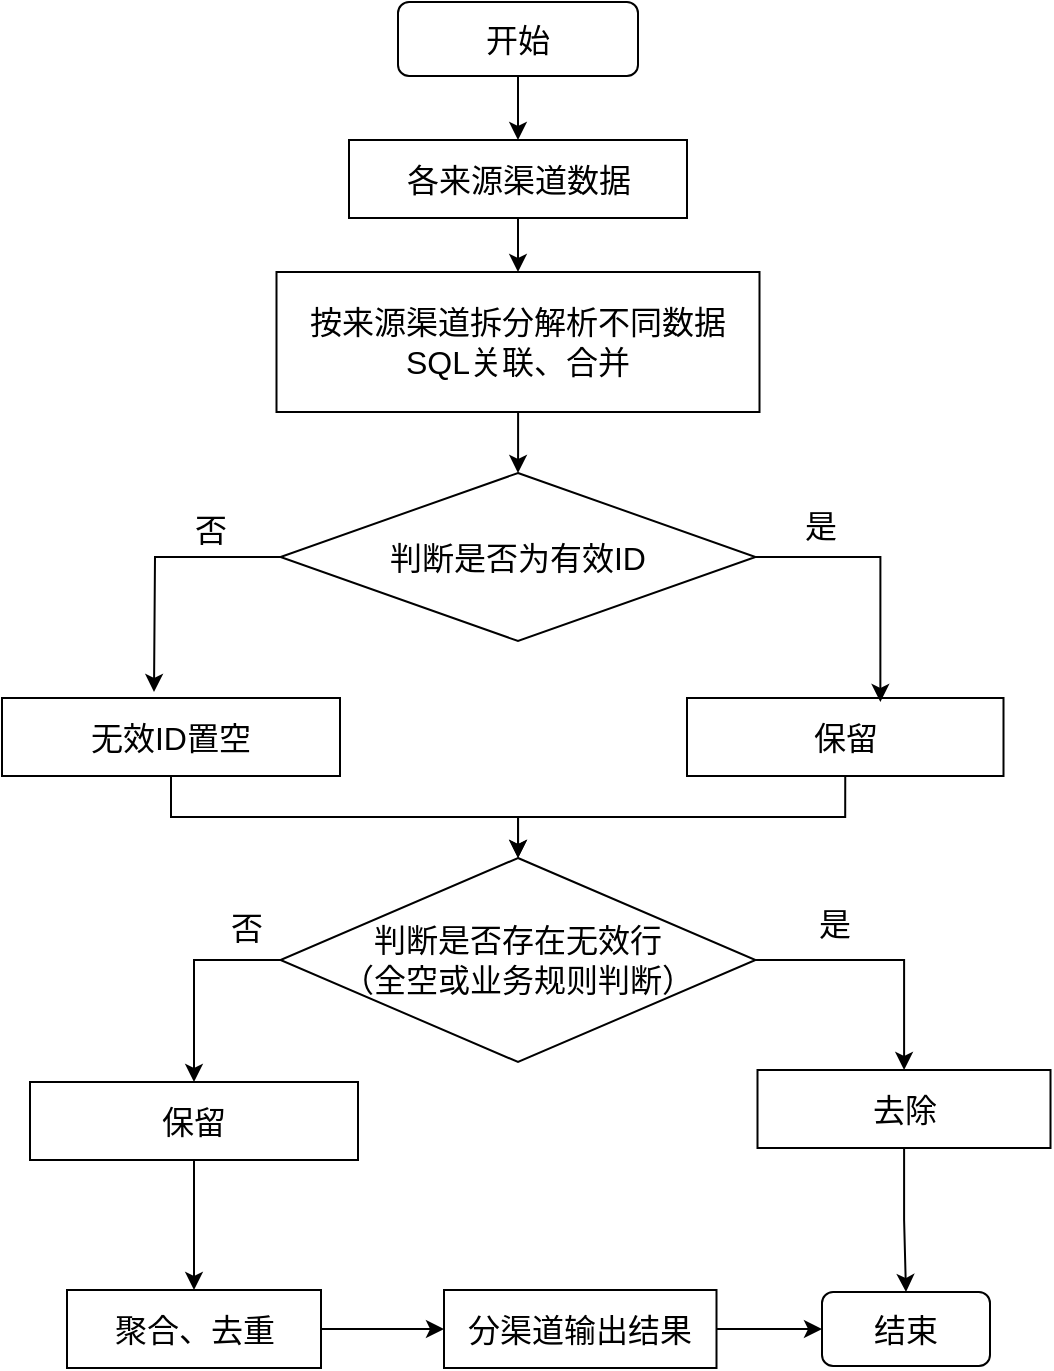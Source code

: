 <mxfile version="18.0.2" type="github">
  <diagram id="C5RBs43oDa-KdzZeNtuy" name="Page-1">
    <mxGraphModel dx="1550" dy="867" grid="0" gridSize="10" guides="1" tooltips="1" connect="1" arrows="1" fold="1" page="1" pageScale="1" pageWidth="827" pageHeight="1169" math="0" shadow="0">
      <root>
        <mxCell id="WIyWlLk6GJQsqaUBKTNV-0" />
        <mxCell id="WIyWlLk6GJQsqaUBKTNV-1" parent="WIyWlLk6GJQsqaUBKTNV-0" />
        <mxCell id="LLp7_ZBDbSgTNzVjL1ax-18" style="edgeStyle=orthogonalEdgeStyle;rounded=0;orthogonalLoop=1;jettySize=auto;html=1;exitX=0.5;exitY=1;exitDx=0;exitDy=0;entryX=0.5;entryY=0;entryDx=0;entryDy=0;fontSize=16;" edge="1" parent="WIyWlLk6GJQsqaUBKTNV-1" source="LLp7_ZBDbSgTNzVjL1ax-0" target="LLp7_ZBDbSgTNzVjL1ax-1">
          <mxGeometry relative="1" as="geometry" />
        </mxCell>
        <mxCell id="LLp7_ZBDbSgTNzVjL1ax-0" value="&lt;font style=&quot;font-size: 16px;&quot;&gt;开始&lt;/font&gt;" style="rounded=1;whiteSpace=wrap;html=1;" vertex="1" parent="WIyWlLk6GJQsqaUBKTNV-1">
          <mxGeometry x="342" y="77" width="120" height="37" as="geometry" />
        </mxCell>
        <mxCell id="LLp7_ZBDbSgTNzVjL1ax-19" style="edgeStyle=orthogonalEdgeStyle;rounded=0;orthogonalLoop=1;jettySize=auto;html=1;entryX=0.5;entryY=0;entryDx=0;entryDy=0;fontSize=16;" edge="1" parent="WIyWlLk6GJQsqaUBKTNV-1" source="LLp7_ZBDbSgTNzVjL1ax-1" target="LLp7_ZBDbSgTNzVjL1ax-2">
          <mxGeometry relative="1" as="geometry" />
        </mxCell>
        <mxCell id="LLp7_ZBDbSgTNzVjL1ax-1" value="&lt;font style=&quot;font-size: 16px;&quot;&gt;各来源渠道数据&lt;/font&gt;" style="rounded=0;whiteSpace=wrap;html=1;" vertex="1" parent="WIyWlLk6GJQsqaUBKTNV-1">
          <mxGeometry x="317.5" y="146" width="169" height="39" as="geometry" />
        </mxCell>
        <mxCell id="LLp7_ZBDbSgTNzVjL1ax-20" style="edgeStyle=orthogonalEdgeStyle;rounded=0;orthogonalLoop=1;jettySize=auto;html=1;entryX=0.5;entryY=0;entryDx=0;entryDy=0;fontSize=16;" edge="1" parent="WIyWlLk6GJQsqaUBKTNV-1" source="LLp7_ZBDbSgTNzVjL1ax-2" target="LLp7_ZBDbSgTNzVjL1ax-11">
          <mxGeometry relative="1" as="geometry" />
        </mxCell>
        <mxCell id="LLp7_ZBDbSgTNzVjL1ax-2" value="&lt;font style=&quot;font-size: 16px;&quot;&gt;按来源渠道拆分解析不同数据&lt;br&gt;SQL关联、合并&lt;br&gt;&lt;/font&gt;" style="rounded=0;whiteSpace=wrap;html=1;" vertex="1" parent="WIyWlLk6GJQsqaUBKTNV-1">
          <mxGeometry x="281.25" y="212" width="241.5" height="70" as="geometry" />
        </mxCell>
        <mxCell id="LLp7_ZBDbSgTNzVjL1ax-26" style="edgeStyle=orthogonalEdgeStyle;rounded=0;orthogonalLoop=1;jettySize=auto;html=1;exitX=0.5;exitY=1;exitDx=0;exitDy=0;entryX=0.5;entryY=0;entryDx=0;entryDy=0;fontSize=16;" edge="1" parent="WIyWlLk6GJQsqaUBKTNV-1" source="LLp7_ZBDbSgTNzVjL1ax-3" target="LLp7_ZBDbSgTNzVjL1ax-12">
          <mxGeometry relative="1" as="geometry" />
        </mxCell>
        <mxCell id="LLp7_ZBDbSgTNzVjL1ax-3" value="&lt;font style=&quot;font-size: 16px;&quot;&gt;无效ID置空&lt;/font&gt;" style="rounded=0;whiteSpace=wrap;html=1;" vertex="1" parent="WIyWlLk6GJQsqaUBKTNV-1">
          <mxGeometry x="144" y="425" width="169" height="39" as="geometry" />
        </mxCell>
        <mxCell id="LLp7_ZBDbSgTNzVjL1ax-17" style="edgeStyle=orthogonalEdgeStyle;rounded=0;orthogonalLoop=1;jettySize=auto;html=1;entryX=0;entryY=0.5;entryDx=0;entryDy=0;fontSize=16;" edge="1" parent="WIyWlLk6GJQsqaUBKTNV-1" source="LLp7_ZBDbSgTNzVjL1ax-4" target="LLp7_ZBDbSgTNzVjL1ax-10">
          <mxGeometry relative="1" as="geometry" />
        </mxCell>
        <mxCell id="LLp7_ZBDbSgTNzVjL1ax-4" value="&lt;font style=&quot;font-size: 16px;&quot;&gt;分渠道输出结果&lt;/font&gt;" style="rounded=0;whiteSpace=wrap;html=1;" vertex="1" parent="WIyWlLk6GJQsqaUBKTNV-1">
          <mxGeometry x="365" y="721" width="136.25" height="39" as="geometry" />
        </mxCell>
        <mxCell id="LLp7_ZBDbSgTNzVjL1ax-15" style="edgeStyle=orthogonalEdgeStyle;rounded=0;orthogonalLoop=1;jettySize=auto;html=1;exitX=0.5;exitY=1;exitDx=0;exitDy=0;entryX=0.5;entryY=0;entryDx=0;entryDy=0;fontSize=16;" edge="1" parent="WIyWlLk6GJQsqaUBKTNV-1" source="LLp7_ZBDbSgTNzVjL1ax-5" target="LLp7_ZBDbSgTNzVjL1ax-6">
          <mxGeometry relative="1" as="geometry" />
        </mxCell>
        <mxCell id="LLp7_ZBDbSgTNzVjL1ax-5" value="&lt;font style=&quot;font-size: 16px;&quot;&gt;保留&lt;/font&gt;" style="rounded=0;whiteSpace=wrap;html=1;" vertex="1" parent="WIyWlLk6GJQsqaUBKTNV-1">
          <mxGeometry x="158" y="617" width="164" height="39" as="geometry" />
        </mxCell>
        <mxCell id="LLp7_ZBDbSgTNzVjL1ax-16" style="edgeStyle=orthogonalEdgeStyle;rounded=0;orthogonalLoop=1;jettySize=auto;html=1;exitX=1;exitY=0.5;exitDx=0;exitDy=0;entryX=0;entryY=0.5;entryDx=0;entryDy=0;fontSize=16;" edge="1" parent="WIyWlLk6GJQsqaUBKTNV-1" source="LLp7_ZBDbSgTNzVjL1ax-6" target="LLp7_ZBDbSgTNzVjL1ax-4">
          <mxGeometry relative="1" as="geometry" />
        </mxCell>
        <mxCell id="LLp7_ZBDbSgTNzVjL1ax-6" value="&lt;font style=&quot;font-size: 16px;&quot;&gt;聚合、去重&lt;/font&gt;" style="rounded=0;whiteSpace=wrap;html=1;" vertex="1" parent="WIyWlLk6GJQsqaUBKTNV-1">
          <mxGeometry x="176.5" y="721" width="127" height="39" as="geometry" />
        </mxCell>
        <mxCell id="LLp7_ZBDbSgTNzVjL1ax-25" style="edgeStyle=orthogonalEdgeStyle;rounded=0;orthogonalLoop=1;jettySize=auto;html=1;exitX=0.5;exitY=1;exitDx=0;exitDy=0;fontSize=16;" edge="1" parent="WIyWlLk6GJQsqaUBKTNV-1" source="LLp7_ZBDbSgTNzVjL1ax-8" target="LLp7_ZBDbSgTNzVjL1ax-12">
          <mxGeometry relative="1" as="geometry" />
        </mxCell>
        <mxCell id="LLp7_ZBDbSgTNzVjL1ax-8" value="&lt;font style=&quot;font-size: 16px;&quot;&gt;保留&lt;/font&gt;" style="rounded=0;whiteSpace=wrap;html=1;" vertex="1" parent="WIyWlLk6GJQsqaUBKTNV-1">
          <mxGeometry x="486.5" y="425" width="158.25" height="39" as="geometry" />
        </mxCell>
        <mxCell id="LLp7_ZBDbSgTNzVjL1ax-14" style="edgeStyle=orthogonalEdgeStyle;rounded=0;orthogonalLoop=1;jettySize=auto;html=1;entryX=0.5;entryY=0;entryDx=0;entryDy=0;fontSize=16;" edge="1" parent="WIyWlLk6GJQsqaUBKTNV-1" source="LLp7_ZBDbSgTNzVjL1ax-9" target="LLp7_ZBDbSgTNzVjL1ax-10">
          <mxGeometry relative="1" as="geometry" />
        </mxCell>
        <mxCell id="LLp7_ZBDbSgTNzVjL1ax-9" value="&lt;font style=&quot;font-size: 16px;&quot;&gt;去除&lt;/font&gt;" style="rounded=0;whiteSpace=wrap;html=1;" vertex="1" parent="WIyWlLk6GJQsqaUBKTNV-1">
          <mxGeometry x="521.75" y="611" width="146.5" height="39" as="geometry" />
        </mxCell>
        <mxCell id="LLp7_ZBDbSgTNzVjL1ax-10" value="&lt;font style=&quot;font-size: 16px;&quot;&gt;结束&lt;/font&gt;" style="rounded=1;whiteSpace=wrap;html=1;" vertex="1" parent="WIyWlLk6GJQsqaUBKTNV-1">
          <mxGeometry x="554" y="722" width="84" height="37" as="geometry" />
        </mxCell>
        <mxCell id="LLp7_ZBDbSgTNzVjL1ax-21" style="edgeStyle=orthogonalEdgeStyle;rounded=0;orthogonalLoop=1;jettySize=auto;html=1;fontSize=16;" edge="1" parent="WIyWlLk6GJQsqaUBKTNV-1" source="LLp7_ZBDbSgTNzVjL1ax-11">
          <mxGeometry relative="1" as="geometry">
            <mxPoint x="220" y="422" as="targetPoint" />
          </mxGeometry>
        </mxCell>
        <mxCell id="LLp7_ZBDbSgTNzVjL1ax-23" value="否" style="edgeLabel;html=1;align=center;verticalAlign=middle;resizable=0;points=[];fontSize=16;" vertex="1" connectable="0" parent="LLp7_ZBDbSgTNzVjL1ax-21">
          <mxGeometry x="-0.292" y="-3" relative="1" as="geometry">
            <mxPoint x="10" y="-11" as="offset" />
          </mxGeometry>
        </mxCell>
        <mxCell id="LLp7_ZBDbSgTNzVjL1ax-22" style="edgeStyle=orthogonalEdgeStyle;rounded=0;orthogonalLoop=1;jettySize=auto;html=1;exitX=1;exitY=0.5;exitDx=0;exitDy=0;entryX=0.611;entryY=0.051;entryDx=0;entryDy=0;entryPerimeter=0;fontSize=16;" edge="1" parent="WIyWlLk6GJQsqaUBKTNV-1" source="LLp7_ZBDbSgTNzVjL1ax-11" target="LLp7_ZBDbSgTNzVjL1ax-8">
          <mxGeometry relative="1" as="geometry" />
        </mxCell>
        <mxCell id="LLp7_ZBDbSgTNzVjL1ax-11" value="判断是否为有效ID" style="rhombus;whiteSpace=wrap;html=1;fontSize=16;" vertex="1" parent="WIyWlLk6GJQsqaUBKTNV-1">
          <mxGeometry x="283.25" y="312.5" width="237.5" height="84" as="geometry" />
        </mxCell>
        <mxCell id="LLp7_ZBDbSgTNzVjL1ax-27" style="edgeStyle=orthogonalEdgeStyle;rounded=0;orthogonalLoop=1;jettySize=auto;html=1;exitX=0;exitY=0.5;exitDx=0;exitDy=0;entryX=0.5;entryY=0;entryDx=0;entryDy=0;fontSize=16;" edge="1" parent="WIyWlLk6GJQsqaUBKTNV-1" source="LLp7_ZBDbSgTNzVjL1ax-12" target="LLp7_ZBDbSgTNzVjL1ax-5">
          <mxGeometry relative="1" as="geometry" />
        </mxCell>
        <mxCell id="LLp7_ZBDbSgTNzVjL1ax-28" style="edgeStyle=orthogonalEdgeStyle;rounded=0;orthogonalLoop=1;jettySize=auto;html=1;exitX=1;exitY=0.5;exitDx=0;exitDy=0;fontSize=16;" edge="1" parent="WIyWlLk6GJQsqaUBKTNV-1" source="LLp7_ZBDbSgTNzVjL1ax-12" target="LLp7_ZBDbSgTNzVjL1ax-9">
          <mxGeometry relative="1" as="geometry" />
        </mxCell>
        <mxCell id="LLp7_ZBDbSgTNzVjL1ax-12" value="判断是否存在无效行&lt;br&gt;（全空或业务规则判断）" style="rhombus;whiteSpace=wrap;html=1;fontSize=16;" vertex="1" parent="WIyWlLk6GJQsqaUBKTNV-1">
          <mxGeometry x="283.25" y="505" width="237.5" height="102" as="geometry" />
        </mxCell>
        <mxCell id="LLp7_ZBDbSgTNzVjL1ax-24" value="是" style="text;html=1;align=center;verticalAlign=middle;resizable=0;points=[];autosize=1;strokeColor=none;fillColor=none;fontSize=16;" vertex="1" parent="WIyWlLk6GJQsqaUBKTNV-1">
          <mxGeometry x="540" y="327" width="26" height="23" as="geometry" />
        </mxCell>
        <mxCell id="LLp7_ZBDbSgTNzVjL1ax-29" value="否" style="edgeLabel;html=1;align=center;verticalAlign=middle;resizable=0;points=[];fontSize=16;" vertex="1" connectable="0" parent="WIyWlLk6GJQsqaUBKTNV-1">
          <mxGeometry x="263" y="350" as="geometry">
            <mxPoint x="3" y="190" as="offset" />
          </mxGeometry>
        </mxCell>
        <mxCell id="LLp7_ZBDbSgTNzVjL1ax-30" value="是" style="text;html=1;align=center;verticalAlign=middle;resizable=0;points=[];autosize=1;strokeColor=none;fillColor=none;fontSize=16;" vertex="1" parent="WIyWlLk6GJQsqaUBKTNV-1">
          <mxGeometry x="547" y="526" width="26" height="23" as="geometry" />
        </mxCell>
      </root>
    </mxGraphModel>
  </diagram>
</mxfile>

